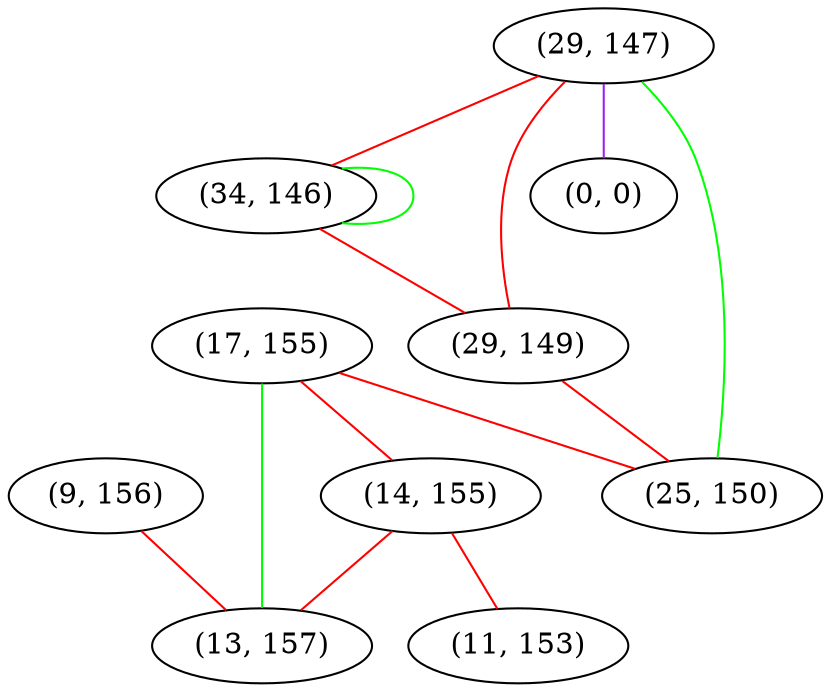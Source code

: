 graph "" {
"(17, 155)";
"(29, 147)";
"(34, 146)";
"(29, 149)";
"(9, 156)";
"(14, 155)";
"(0, 0)";
"(13, 157)";
"(11, 153)";
"(25, 150)";
"(17, 155)" -- "(14, 155)"  [color=red, key=0, weight=1];
"(17, 155)" -- "(25, 150)"  [color=red, key=0, weight=1];
"(17, 155)" -- "(13, 157)"  [color=green, key=0, weight=2];
"(29, 147)" -- "(0, 0)"  [color=purple, key=0, weight=4];
"(29, 147)" -- "(25, 150)"  [color=green, key=0, weight=2];
"(29, 147)" -- "(29, 149)"  [color=red, key=0, weight=1];
"(29, 147)" -- "(34, 146)"  [color=red, key=0, weight=1];
"(34, 146)" -- "(34, 146)"  [color=green, key=0, weight=2];
"(34, 146)" -- "(29, 149)"  [color=red, key=0, weight=1];
"(29, 149)" -- "(25, 150)"  [color=red, key=0, weight=1];
"(9, 156)" -- "(13, 157)"  [color=red, key=0, weight=1];
"(14, 155)" -- "(13, 157)"  [color=red, key=0, weight=1];
"(14, 155)" -- "(11, 153)"  [color=red, key=0, weight=1];
}
